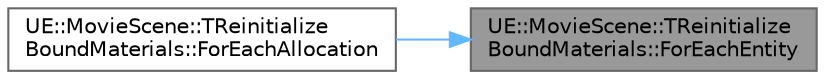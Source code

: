 digraph "UE::MovieScene::TReinitializeBoundMaterials::ForEachEntity"
{
 // INTERACTIVE_SVG=YES
 // LATEX_PDF_SIZE
  bgcolor="transparent";
  edge [fontname=Helvetica,fontsize=10,labelfontname=Helvetica,labelfontsize=10];
  node [fontname=Helvetica,fontsize=10,shape=box,height=0.2,width=0.4];
  rankdir="RL";
  Node1 [id="Node000001",label="UE::MovieScene::TReinitialize\lBoundMaterials::ForEachEntity",height=0.2,width=0.4,color="gray40", fillcolor="grey60", style="filled", fontcolor="black",tooltip=" "];
  Node1 -> Node2 [id="edge1_Node000001_Node000002",dir="back",color="steelblue1",style="solid",tooltip=" "];
  Node2 [id="Node000002",label="UE::MovieScene::TReinitialize\lBoundMaterials::ForEachAllocation",height=0.2,width=0.4,color="grey40", fillcolor="white", style="filled",URL="$d7/ddb/structUE_1_1MovieScene_1_1TReinitializeBoundMaterials.html#ac77d95a18a4f703a8e16c7edda9958d0",tooltip=" "];
}

